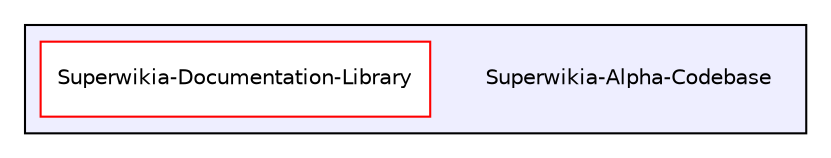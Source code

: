 digraph "Superwikia-Alpha-Codebase" {
  compound=true
  node [ fontsize="10", fontname="Helvetica"];
  edge [ labelfontsize="10", labelfontname="Helvetica"];
  subgraph clusterdir_abb85f728e7f8f1d0a345892cc77a7bd {
    graph [ bgcolor="#eeeeff", pencolor="black", label="" URL="dir_abb85f728e7f8f1d0a345892cc77a7bd.html"];
    dir_abb85f728e7f8f1d0a345892cc77a7bd [shape=plaintext label="Superwikia-Alpha-Codebase"];
    dir_7439a56fb14a77c8004dc3ef7118cf6a [shape=box label="Superwikia-Documentation-Library" color="red" fillcolor="white" style="filled" URL="dir_7439a56fb14a77c8004dc3ef7118cf6a.html"];
  }
}
